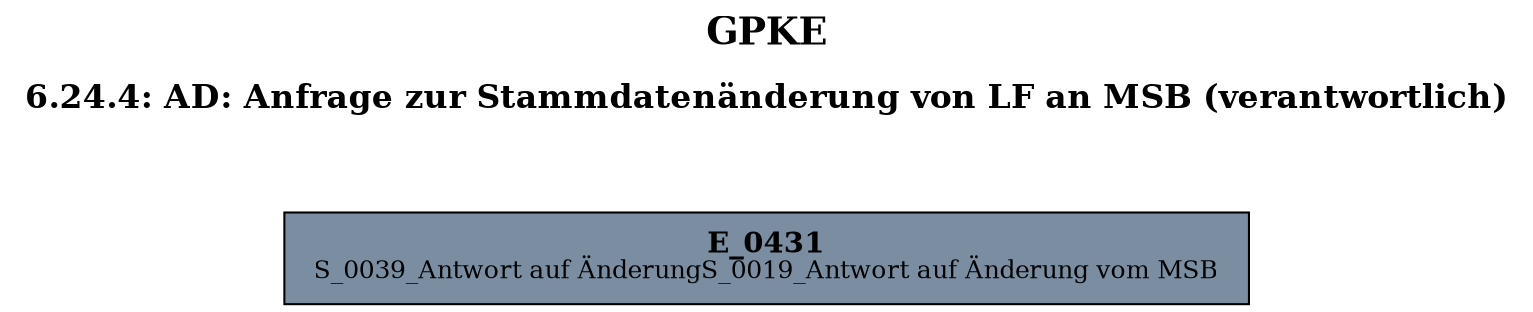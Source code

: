 digraph D {
    labelloc="t";
    label=<<B><FONT POINT-SIZE="18">GPKE</FONT></B><BR/><BR/><B><FONT POINT-SIZE="16">6.24.4: AD: Anfrage zur Stammdatenänderung von LF an MSB (verantwortlich)</FONT></B><BR/><BR/><BR/><BR/>>;
    ratio="compress";
    concentrate=true;
    pack=true;
    rankdir=TB;
    packmode="array";
    size="20,20";
    "Empty" [margin="0.2,0.12", shape=box, style=filled, fillcolor="#7a8da1", label=<<B>E_0431</B><BR align="center"/><FONT point-size="12">S_0039_Antwort auf Änderung
S_0019_Antwort auf Änderung vom MSB</FONT><BR align="center"/>>];


    bgcolor="transparent";
}
